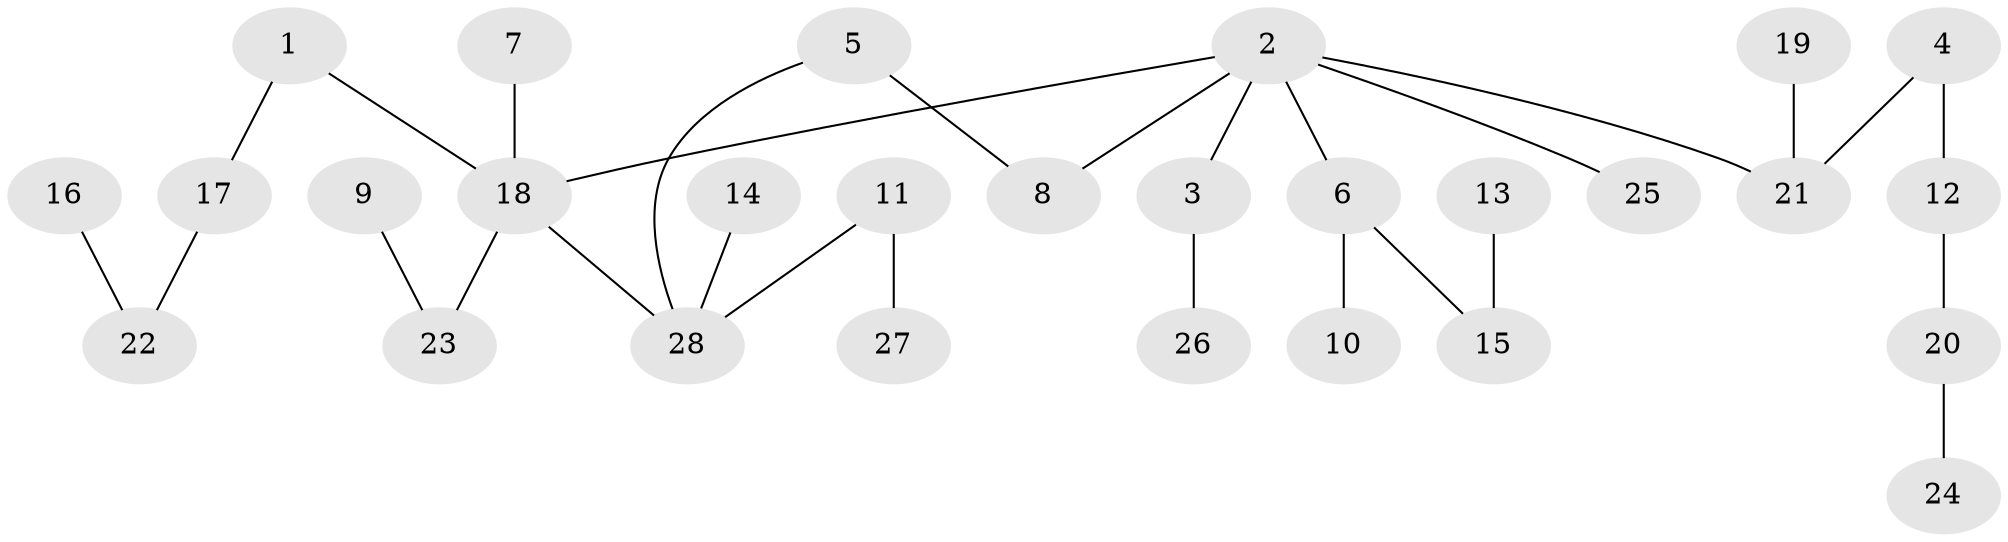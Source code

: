 // original degree distribution, {7: 0.01818181818181818, 6: 0.01818181818181818, 2: 0.2727272727272727, 3: 0.14545454545454545, 4: 0.05454545454545454, 5: 0.01818181818181818, 1: 0.4727272727272727}
// Generated by graph-tools (version 1.1) at 2025/01/03/09/25 03:01:11]
// undirected, 28 vertices, 28 edges
graph export_dot {
graph [start="1"]
  node [color=gray90,style=filled];
  1;
  2;
  3;
  4;
  5;
  6;
  7;
  8;
  9;
  10;
  11;
  12;
  13;
  14;
  15;
  16;
  17;
  18;
  19;
  20;
  21;
  22;
  23;
  24;
  25;
  26;
  27;
  28;
  1 -- 17 [weight=1.0];
  1 -- 18 [weight=1.0];
  2 -- 3 [weight=1.0];
  2 -- 6 [weight=1.0];
  2 -- 8 [weight=1.0];
  2 -- 18 [weight=1.0];
  2 -- 21 [weight=1.0];
  2 -- 25 [weight=1.0];
  3 -- 26 [weight=1.0];
  4 -- 12 [weight=1.0];
  4 -- 21 [weight=1.0];
  5 -- 8 [weight=1.0];
  5 -- 28 [weight=1.0];
  6 -- 10 [weight=1.0];
  6 -- 15 [weight=1.0];
  7 -- 18 [weight=1.0];
  9 -- 23 [weight=1.0];
  11 -- 27 [weight=1.0];
  11 -- 28 [weight=1.0];
  12 -- 20 [weight=1.0];
  13 -- 15 [weight=1.0];
  14 -- 28 [weight=1.0];
  16 -- 22 [weight=1.0];
  17 -- 22 [weight=1.0];
  18 -- 23 [weight=1.0];
  18 -- 28 [weight=1.0];
  19 -- 21 [weight=1.0];
  20 -- 24 [weight=1.0];
}

